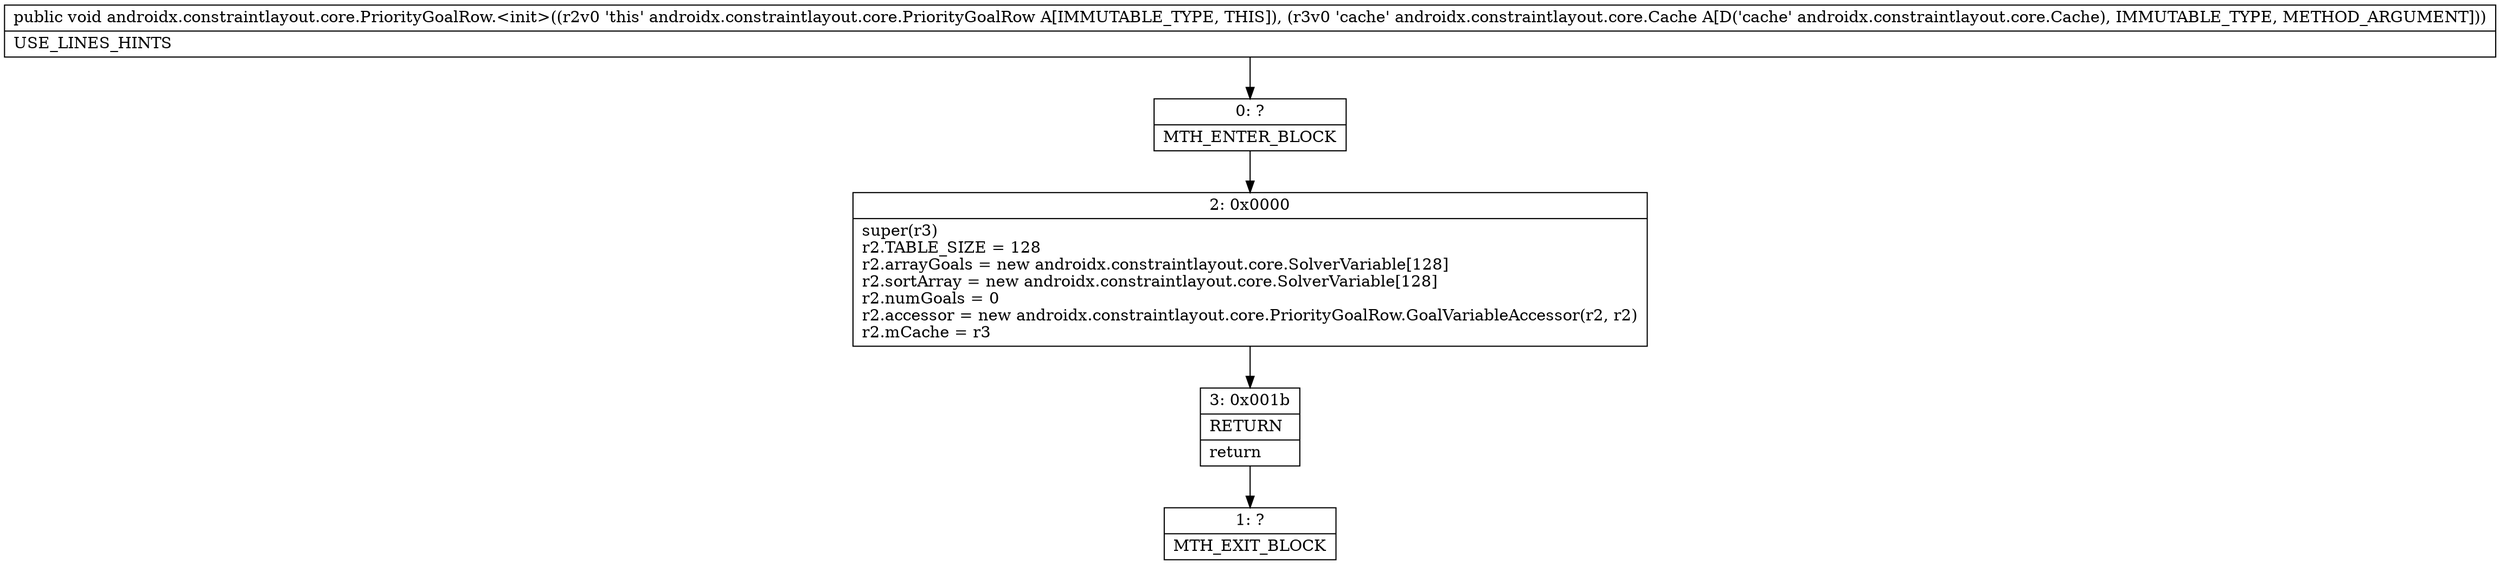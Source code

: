 digraph "CFG forandroidx.constraintlayout.core.PriorityGoalRow.\<init\>(Landroidx\/constraintlayout\/core\/Cache;)V" {
Node_0 [shape=record,label="{0\:\ ?|MTH_ENTER_BLOCK\l}"];
Node_2 [shape=record,label="{2\:\ 0x0000|super(r3)\lr2.TABLE_SIZE = 128\lr2.arrayGoals = new androidx.constraintlayout.core.SolverVariable[128]\lr2.sortArray = new androidx.constraintlayout.core.SolverVariable[128]\lr2.numGoals = 0\lr2.accessor = new androidx.constraintlayout.core.PriorityGoalRow.GoalVariableAccessor(r2, r2)\lr2.mCache = r3\l}"];
Node_3 [shape=record,label="{3\:\ 0x001b|RETURN\l|return\l}"];
Node_1 [shape=record,label="{1\:\ ?|MTH_EXIT_BLOCK\l}"];
MethodNode[shape=record,label="{public void androidx.constraintlayout.core.PriorityGoalRow.\<init\>((r2v0 'this' androidx.constraintlayout.core.PriorityGoalRow A[IMMUTABLE_TYPE, THIS]), (r3v0 'cache' androidx.constraintlayout.core.Cache A[D('cache' androidx.constraintlayout.core.Cache), IMMUTABLE_TYPE, METHOD_ARGUMENT]))  | USE_LINES_HINTS\l}"];
MethodNode -> Node_0;Node_0 -> Node_2;
Node_2 -> Node_3;
Node_3 -> Node_1;
}

